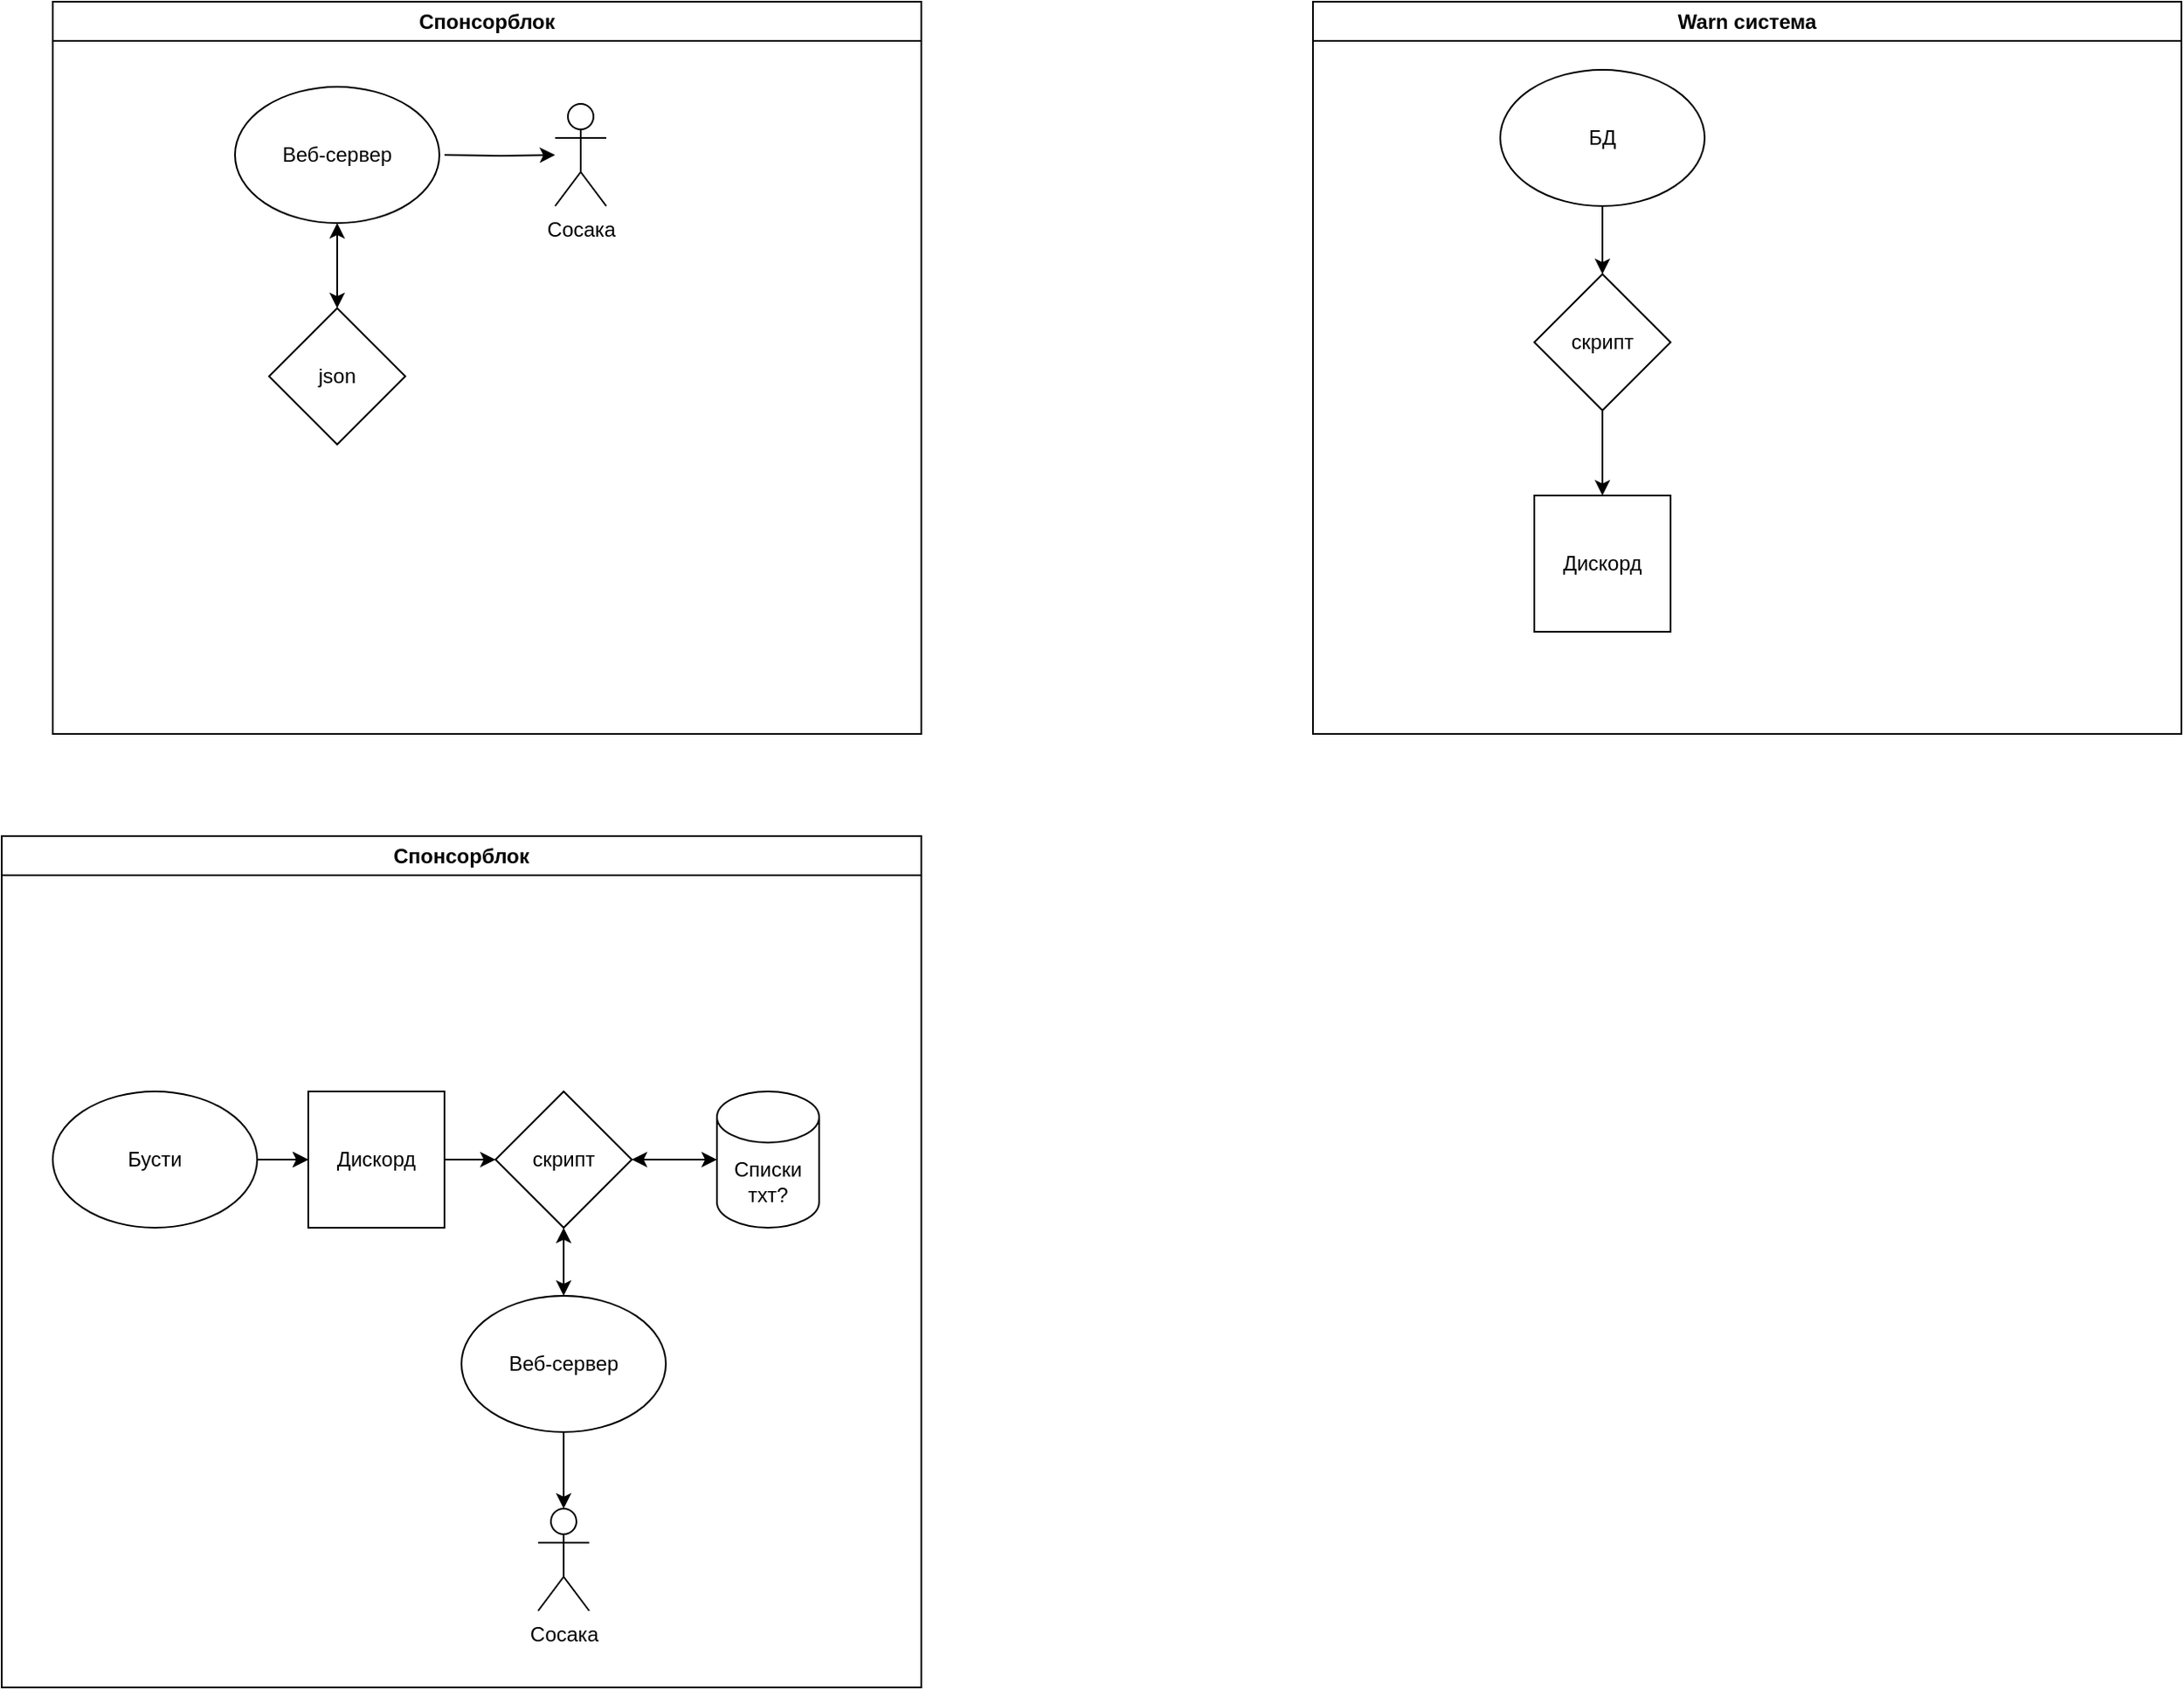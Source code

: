 <mxfile version="21.3.3" type="github">
  <diagram name="Страница 1" id="s0EhZoxvRjgRyJu2h_G5">
    <mxGraphModel dx="2853" dy="1151" grid="1" gridSize="10" guides="1" tooltips="1" connect="1" arrows="1" fold="1" page="1" pageScale="1" pageWidth="827" pageHeight="1169" math="0" shadow="0">
      <root>
        <mxCell id="0" />
        <mxCell id="1" parent="0" />
        <mxCell id="3Iq3cVps5vnptgtIOH3R-2" value="Спонсорблок" style="swimlane;whiteSpace=wrap;html=1;" vertex="1" parent="1">
          <mxGeometry x="-520" y="100" width="510" height="430" as="geometry" />
        </mxCell>
        <mxCell id="3Iq3cVps5vnptgtIOH3R-3" value="Веб-сервер" style="ellipse;whiteSpace=wrap;html=1;" vertex="1" parent="3Iq3cVps5vnptgtIOH3R-2">
          <mxGeometry x="107" y="50" width="120" height="80" as="geometry" />
        </mxCell>
        <mxCell id="3Iq3cVps5vnptgtIOH3R-5" value="json" style="rhombus;whiteSpace=wrap;html=1;" vertex="1" parent="3Iq3cVps5vnptgtIOH3R-2">
          <mxGeometry x="127" y="180" width="80" height="80" as="geometry" />
        </mxCell>
        <mxCell id="3Iq3cVps5vnptgtIOH3R-30" value="" style="endArrow=classic;startArrow=classic;html=1;rounded=0;entryX=0.5;entryY=0;entryDx=0;entryDy=0;exitX=0.5;exitY=1;exitDx=0;exitDy=0;" edge="1" parent="3Iq3cVps5vnptgtIOH3R-2" source="3Iq3cVps5vnptgtIOH3R-3" target="3Iq3cVps5vnptgtIOH3R-5">
          <mxGeometry width="50" height="50" relative="1" as="geometry">
            <mxPoint x="142" y="150" as="sourcePoint" />
            <mxPoint x="192" y="150" as="targetPoint" />
          </mxGeometry>
        </mxCell>
        <mxCell id="3Iq3cVps5vnptgtIOH3R-32" value="" style="edgeStyle=orthogonalEdgeStyle;rounded=0;orthogonalLoop=1;jettySize=auto;html=1;" edge="1" parent="3Iq3cVps5vnptgtIOH3R-2" target="3Iq3cVps5vnptgtIOH3R-31">
          <mxGeometry relative="1" as="geometry">
            <mxPoint x="230" y="90" as="sourcePoint" />
          </mxGeometry>
        </mxCell>
        <mxCell id="3Iq3cVps5vnptgtIOH3R-31" value="Сосака" style="shape=umlActor;verticalLabelPosition=bottom;verticalAlign=top;html=1;outlineConnect=0;" vertex="1" parent="3Iq3cVps5vnptgtIOH3R-2">
          <mxGeometry x="295" y="60" width="30" height="60" as="geometry" />
        </mxCell>
        <mxCell id="3Iq3cVps5vnptgtIOH3R-7" value="Warn система" style="swimlane;whiteSpace=wrap;html=1;" vertex="1" parent="1">
          <mxGeometry x="220" y="100" width="510" height="430" as="geometry" />
        </mxCell>
        <mxCell id="3Iq3cVps5vnptgtIOH3R-8" value="БД" style="ellipse;whiteSpace=wrap;html=1;" vertex="1" parent="3Iq3cVps5vnptgtIOH3R-7">
          <mxGeometry x="110" y="40" width="120" height="80" as="geometry" />
        </mxCell>
        <mxCell id="3Iq3cVps5vnptgtIOH3R-9" value="скрипт" style="rhombus;whiteSpace=wrap;html=1;" vertex="1" parent="3Iq3cVps5vnptgtIOH3R-7">
          <mxGeometry x="130" y="160" width="80" height="80" as="geometry" />
        </mxCell>
        <mxCell id="3Iq3cVps5vnptgtIOH3R-10" value="" style="endArrow=classic;html=1;rounded=0;exitX=0.5;exitY=1;exitDx=0;exitDy=0;entryX=0.5;entryY=0;entryDx=0;entryDy=0;" edge="1" parent="3Iq3cVps5vnptgtIOH3R-7" source="3Iq3cVps5vnptgtIOH3R-8" target="3Iq3cVps5vnptgtIOH3R-9">
          <mxGeometry width="50" height="50" relative="1" as="geometry">
            <mxPoint x="920" y="510" as="sourcePoint" />
            <mxPoint x="970" y="460" as="targetPoint" />
          </mxGeometry>
        </mxCell>
        <mxCell id="3Iq3cVps5vnptgtIOH3R-11" value="Дискорд" style="whiteSpace=wrap;html=1;aspect=fixed;" vertex="1" parent="3Iq3cVps5vnptgtIOH3R-7">
          <mxGeometry x="130" y="290" width="80" height="80" as="geometry" />
        </mxCell>
        <mxCell id="3Iq3cVps5vnptgtIOH3R-12" value="" style="endArrow=classic;html=1;rounded=0;exitX=0.5;exitY=1;exitDx=0;exitDy=0;entryX=0.5;entryY=0;entryDx=0;entryDy=0;" edge="1" parent="3Iq3cVps5vnptgtIOH3R-7" source="3Iq3cVps5vnptgtIOH3R-9" target="3Iq3cVps5vnptgtIOH3R-11">
          <mxGeometry width="50" height="50" relative="1" as="geometry">
            <mxPoint x="180" y="130" as="sourcePoint" />
            <mxPoint x="180" y="170" as="targetPoint" />
            <Array as="points" />
          </mxGeometry>
        </mxCell>
        <mxCell id="3Iq3cVps5vnptgtIOH3R-13" value="Спонсорблок" style="swimlane;whiteSpace=wrap;html=1;" vertex="1" parent="1">
          <mxGeometry x="-550" y="590" width="540" height="500" as="geometry" />
        </mxCell>
        <mxCell id="3Iq3cVps5vnptgtIOH3R-14" value="Веб-сервер" style="ellipse;whiteSpace=wrap;html=1;" vertex="1" parent="3Iq3cVps5vnptgtIOH3R-13">
          <mxGeometry x="270" y="270" width="120" height="80" as="geometry" />
        </mxCell>
        <mxCell id="3Iq3cVps5vnptgtIOH3R-21" value="" style="edgeStyle=orthogonalEdgeStyle;rounded=0;orthogonalLoop=1;jettySize=auto;html=1;" edge="1" parent="3Iq3cVps5vnptgtIOH3R-13" source="3Iq3cVps5vnptgtIOH3R-17" target="3Iq3cVps5vnptgtIOH3R-18">
          <mxGeometry relative="1" as="geometry" />
        </mxCell>
        <mxCell id="3Iq3cVps5vnptgtIOH3R-17" value="Бусти" style="ellipse;whiteSpace=wrap;html=1;" vertex="1" parent="3Iq3cVps5vnptgtIOH3R-13">
          <mxGeometry x="30" y="150" width="120" height="80" as="geometry" />
        </mxCell>
        <mxCell id="3Iq3cVps5vnptgtIOH3R-18" value="Дискорд" style="whiteSpace=wrap;html=1;aspect=fixed;" vertex="1" parent="3Iq3cVps5vnptgtIOH3R-13">
          <mxGeometry x="180" y="150" width="80" height="80" as="geometry" />
        </mxCell>
        <mxCell id="3Iq3cVps5vnptgtIOH3R-19" value="" style="endArrow=classic;html=1;rounded=0;exitX=1;exitY=0.5;exitDx=0;exitDy=0;entryX=0;entryY=0.5;entryDx=0;entryDy=0;" edge="1" parent="3Iq3cVps5vnptgtIOH3R-13" source="3Iq3cVps5vnptgtIOH3R-17" target="3Iq3cVps5vnptgtIOH3R-18">
          <mxGeometry width="50" height="50" relative="1" as="geometry">
            <mxPoint x="180" y="165" as="sourcePoint" />
            <mxPoint x="180" y="215" as="targetPoint" />
            <Array as="points" />
          </mxGeometry>
        </mxCell>
        <mxCell id="3Iq3cVps5vnptgtIOH3R-20" value="скрипт" style="rhombus;whiteSpace=wrap;html=1;" vertex="1" parent="3Iq3cVps5vnptgtIOH3R-13">
          <mxGeometry x="290" y="150" width="80" height="80" as="geometry" />
        </mxCell>
        <mxCell id="3Iq3cVps5vnptgtIOH3R-22" value="" style="edgeStyle=orthogonalEdgeStyle;rounded=0;orthogonalLoop=1;jettySize=auto;html=1;exitX=1;exitY=0.5;exitDx=0;exitDy=0;entryX=0;entryY=0.5;entryDx=0;entryDy=0;" edge="1" parent="3Iq3cVps5vnptgtIOH3R-13" source="3Iq3cVps5vnptgtIOH3R-18" target="3Iq3cVps5vnptgtIOH3R-20">
          <mxGeometry relative="1" as="geometry">
            <mxPoint x="290" y="190" as="sourcePoint" />
            <mxPoint x="340" y="190" as="targetPoint" />
            <Array as="points" />
          </mxGeometry>
        </mxCell>
        <mxCell id="3Iq3cVps5vnptgtIOH3R-23" value="Списки&lt;br&gt;тхт?" style="shape=cylinder3;whiteSpace=wrap;html=1;boundedLbl=1;backgroundOutline=1;size=15;" vertex="1" parent="3Iq3cVps5vnptgtIOH3R-13">
          <mxGeometry x="420" y="150" width="60" height="80" as="geometry" />
        </mxCell>
        <mxCell id="3Iq3cVps5vnptgtIOH3R-24" value="" style="endArrow=classic;startArrow=classic;html=1;rounded=0;entryX=0;entryY=0.5;entryDx=0;entryDy=0;entryPerimeter=0;exitX=1;exitY=0.5;exitDx=0;exitDy=0;" edge="1" parent="3Iq3cVps5vnptgtIOH3R-13" source="3Iq3cVps5vnptgtIOH3R-20" target="3Iq3cVps5vnptgtIOH3R-23">
          <mxGeometry width="50" height="50" relative="1" as="geometry">
            <mxPoint x="360" y="275" as="sourcePoint" />
            <mxPoint x="410" y="225" as="targetPoint" />
          </mxGeometry>
        </mxCell>
        <mxCell id="3Iq3cVps5vnptgtIOH3R-25" value="" style="endArrow=classic;startArrow=classic;html=1;rounded=0;exitX=0.5;exitY=0;exitDx=0;exitDy=0;entryX=0.5;entryY=1;entryDx=0;entryDy=0;" edge="1" parent="3Iq3cVps5vnptgtIOH3R-13" source="3Iq3cVps5vnptgtIOH3R-14" target="3Iq3cVps5vnptgtIOH3R-20">
          <mxGeometry width="50" height="50" relative="1" as="geometry">
            <mxPoint x="350" y="275" as="sourcePoint" />
            <mxPoint x="400" y="225" as="targetPoint" />
          </mxGeometry>
        </mxCell>
        <mxCell id="3Iq3cVps5vnptgtIOH3R-26" value="Сосака" style="shape=umlActor;verticalLabelPosition=bottom;verticalAlign=top;html=1;outlineConnect=0;" vertex="1" parent="3Iq3cVps5vnptgtIOH3R-13">
          <mxGeometry x="315" y="395" width="30" height="60" as="geometry" />
        </mxCell>
        <mxCell id="3Iq3cVps5vnptgtIOH3R-27" value="" style="endArrow=classic;html=1;rounded=0;exitX=0.5;exitY=1;exitDx=0;exitDy=0;entryX=0.5;entryY=0;entryDx=0;entryDy=0;entryPerimeter=0;" edge="1" parent="3Iq3cVps5vnptgtIOH3R-13" source="3Iq3cVps5vnptgtIOH3R-14" target="3Iq3cVps5vnptgtIOH3R-26">
          <mxGeometry width="50" height="50" relative="1" as="geometry">
            <mxPoint x="360" y="415" as="sourcePoint" />
            <mxPoint x="410" y="365" as="targetPoint" />
          </mxGeometry>
        </mxCell>
      </root>
    </mxGraphModel>
  </diagram>
</mxfile>
